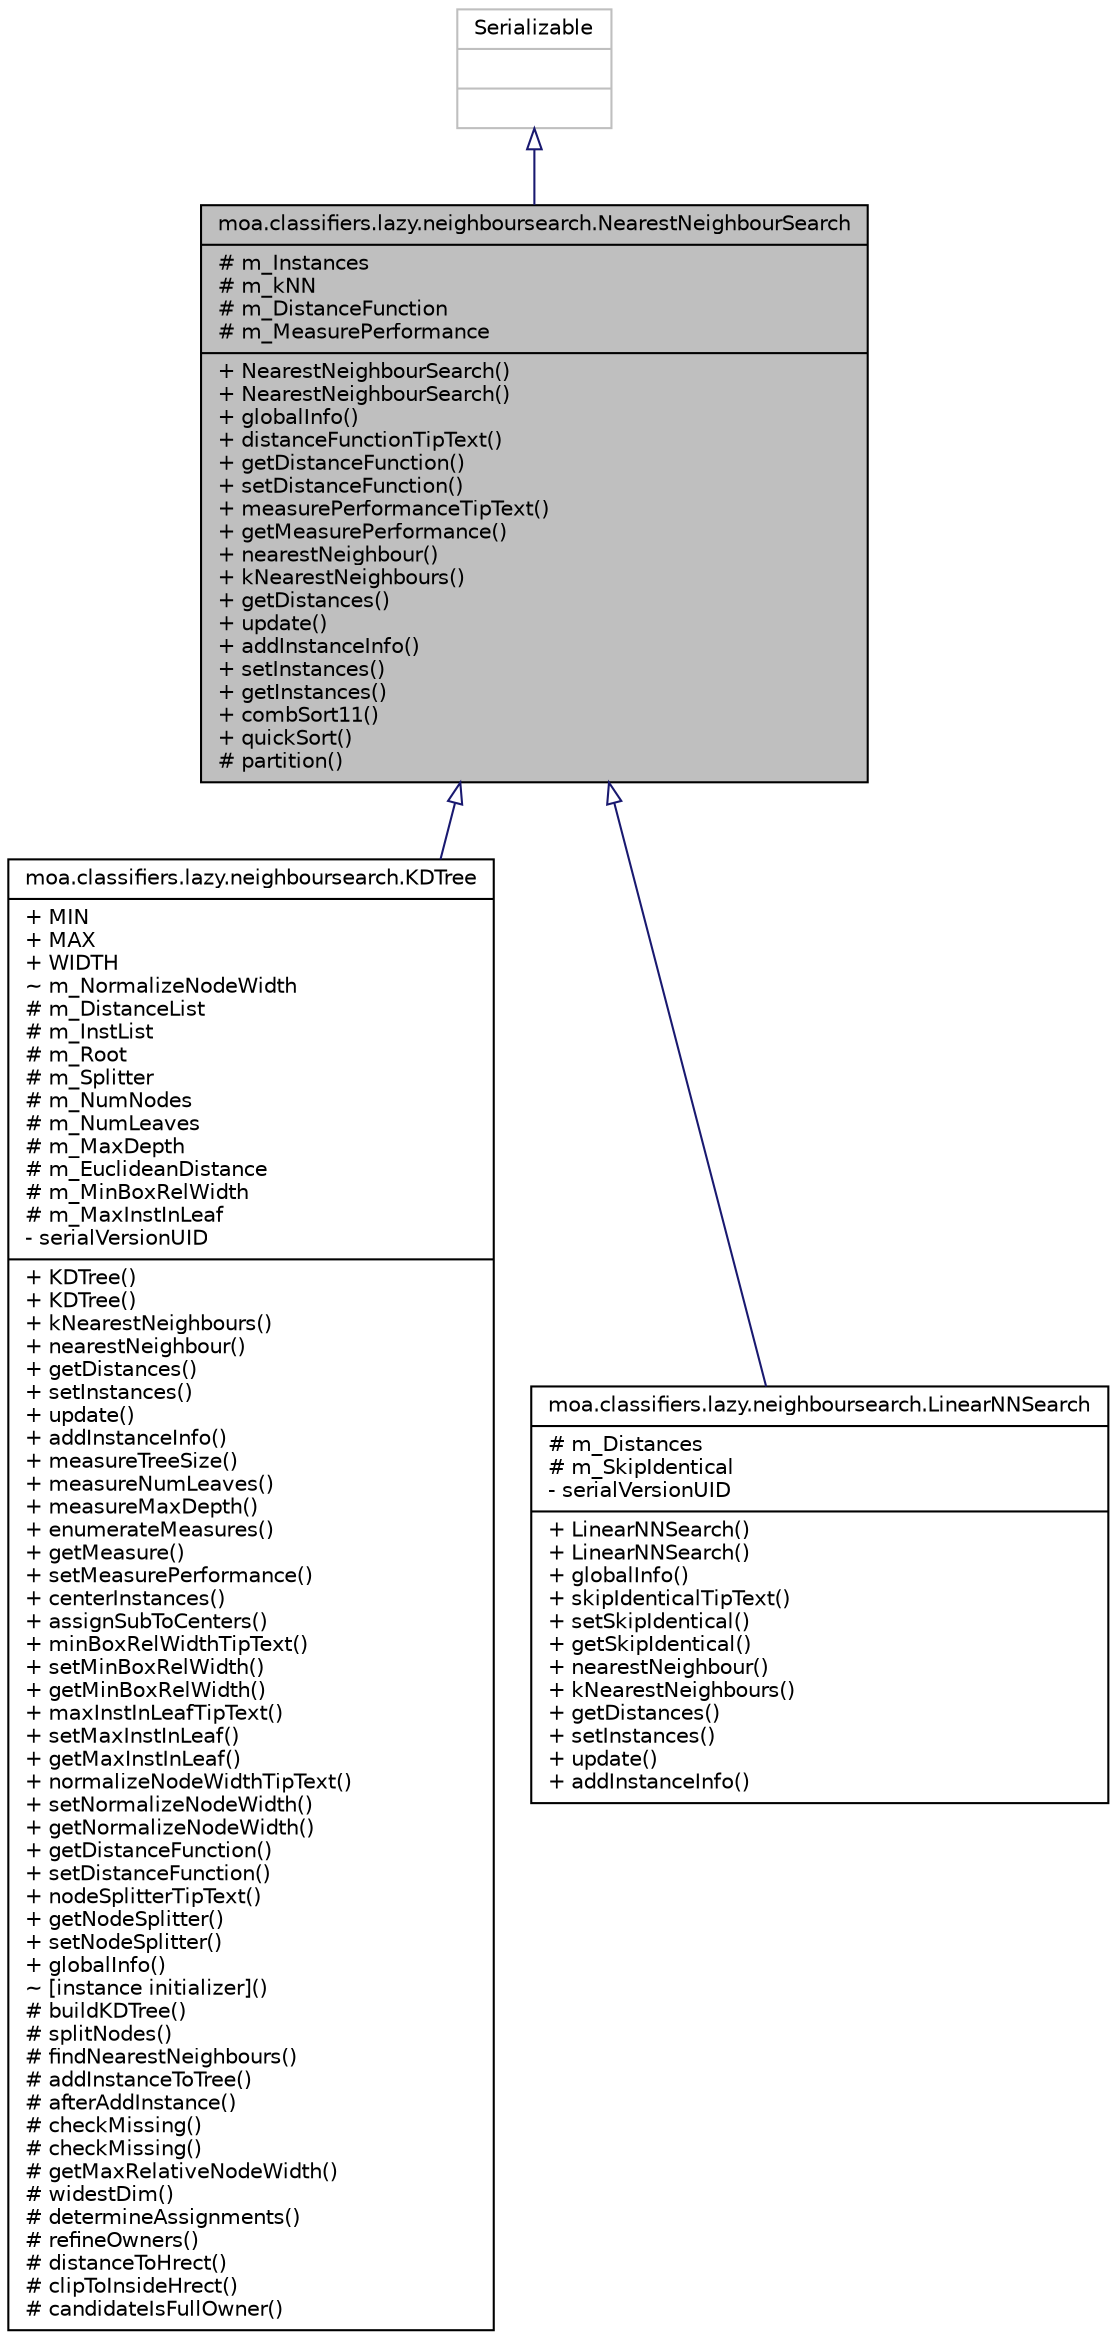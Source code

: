 digraph G
{
  edge [fontname="Helvetica",fontsize="10",labelfontname="Helvetica",labelfontsize="10"];
  node [fontname="Helvetica",fontsize="10",shape=record];
  Node1 [label="{moa.classifiers.lazy.neighboursearch.NearestNeighbourSearch\n|# m_Instances\l# m_kNN\l# m_DistanceFunction\l# m_MeasurePerformance\l|+ NearestNeighbourSearch()\l+ NearestNeighbourSearch()\l+ globalInfo()\l+ distanceFunctionTipText()\l+ getDistanceFunction()\l+ setDistanceFunction()\l+ measurePerformanceTipText()\l+ getMeasurePerformance()\l+ nearestNeighbour()\l+ kNearestNeighbours()\l+ getDistances()\l+ update()\l+ addInstanceInfo()\l+ setInstances()\l+ getInstances()\l+ combSort11()\l+ quickSort()\l# partition()\l}",height=0.2,width=0.4,color="black", fillcolor="grey75", style="filled" fontcolor="black"];
  Node2 -> Node1 [dir=back,color="midnightblue",fontsize="10",style="solid",arrowtail="empty",fontname="Helvetica"];
  Node2 [label="{Serializable\n||}",height=0.2,width=0.4,color="grey75", fillcolor="white", style="filled"];
  Node1 -> Node3 [dir=back,color="midnightblue",fontsize="10",style="solid",arrowtail="empty",fontname="Helvetica"];
  Node3 [label="{moa.classifiers.lazy.neighboursearch.KDTree\n|+ MIN\l+ MAX\l+ WIDTH\l~ m_NormalizeNodeWidth\l# m_DistanceList\l# m_InstList\l# m_Root\l# m_Splitter\l# m_NumNodes\l# m_NumLeaves\l# m_MaxDepth\l# m_EuclideanDistance\l# m_MinBoxRelWidth\l# m_MaxInstInLeaf\l- serialVersionUID\l|+ KDTree()\l+ KDTree()\l+ kNearestNeighbours()\l+ nearestNeighbour()\l+ getDistances()\l+ setInstances()\l+ update()\l+ addInstanceInfo()\l+ measureTreeSize()\l+ measureNumLeaves()\l+ measureMaxDepth()\l+ enumerateMeasures()\l+ getMeasure()\l+ setMeasurePerformance()\l+ centerInstances()\l+ assignSubToCenters()\l+ minBoxRelWidthTipText()\l+ setMinBoxRelWidth()\l+ getMinBoxRelWidth()\l+ maxInstInLeafTipText()\l+ setMaxInstInLeaf()\l+ getMaxInstInLeaf()\l+ normalizeNodeWidthTipText()\l+ setNormalizeNodeWidth()\l+ getNormalizeNodeWidth()\l+ getDistanceFunction()\l+ setDistanceFunction()\l+ nodeSplitterTipText()\l+ getNodeSplitter()\l+ setNodeSplitter()\l+ globalInfo()\l~ [instance initializer]()\l# buildKDTree()\l# splitNodes()\l# findNearestNeighbours()\l# addInstanceToTree()\l# afterAddInstance()\l# checkMissing()\l# checkMissing()\l# getMaxRelativeNodeWidth()\l# widestDim()\l# determineAssignments()\l# refineOwners()\l# distanceToHrect()\l# clipToInsideHrect()\l# candidateIsFullOwner()\l}",height=0.2,width=0.4,color="black", fillcolor="white", style="filled",URL="$classmoa_1_1classifiers_1_1lazy_1_1neighboursearch_1_1KDTree.html",tooltip="Class implementing the KDTree search algorithm for nearest neighbour search."];
  Node1 -> Node4 [dir=back,color="midnightblue",fontsize="10",style="solid",arrowtail="empty",fontname="Helvetica"];
  Node4 [label="{moa.classifiers.lazy.neighboursearch.LinearNNSearch\n|# m_Distances\l# m_SkipIdentical\l- serialVersionUID\l|+ LinearNNSearch()\l+ LinearNNSearch()\l+ globalInfo()\l+ skipIdenticalTipText()\l+ setSkipIdentical()\l+ getSkipIdentical()\l+ nearestNeighbour()\l+ kNearestNeighbours()\l+ getDistances()\l+ setInstances()\l+ update()\l+ addInstanceInfo()\l}",height=0.2,width=0.4,color="black", fillcolor="white", style="filled",URL="$classmoa_1_1classifiers_1_1lazy_1_1neighboursearch_1_1LinearNNSearch.html",tooltip="Class implementing the brute force search algorithm for nearest neighbour search..."];
}
